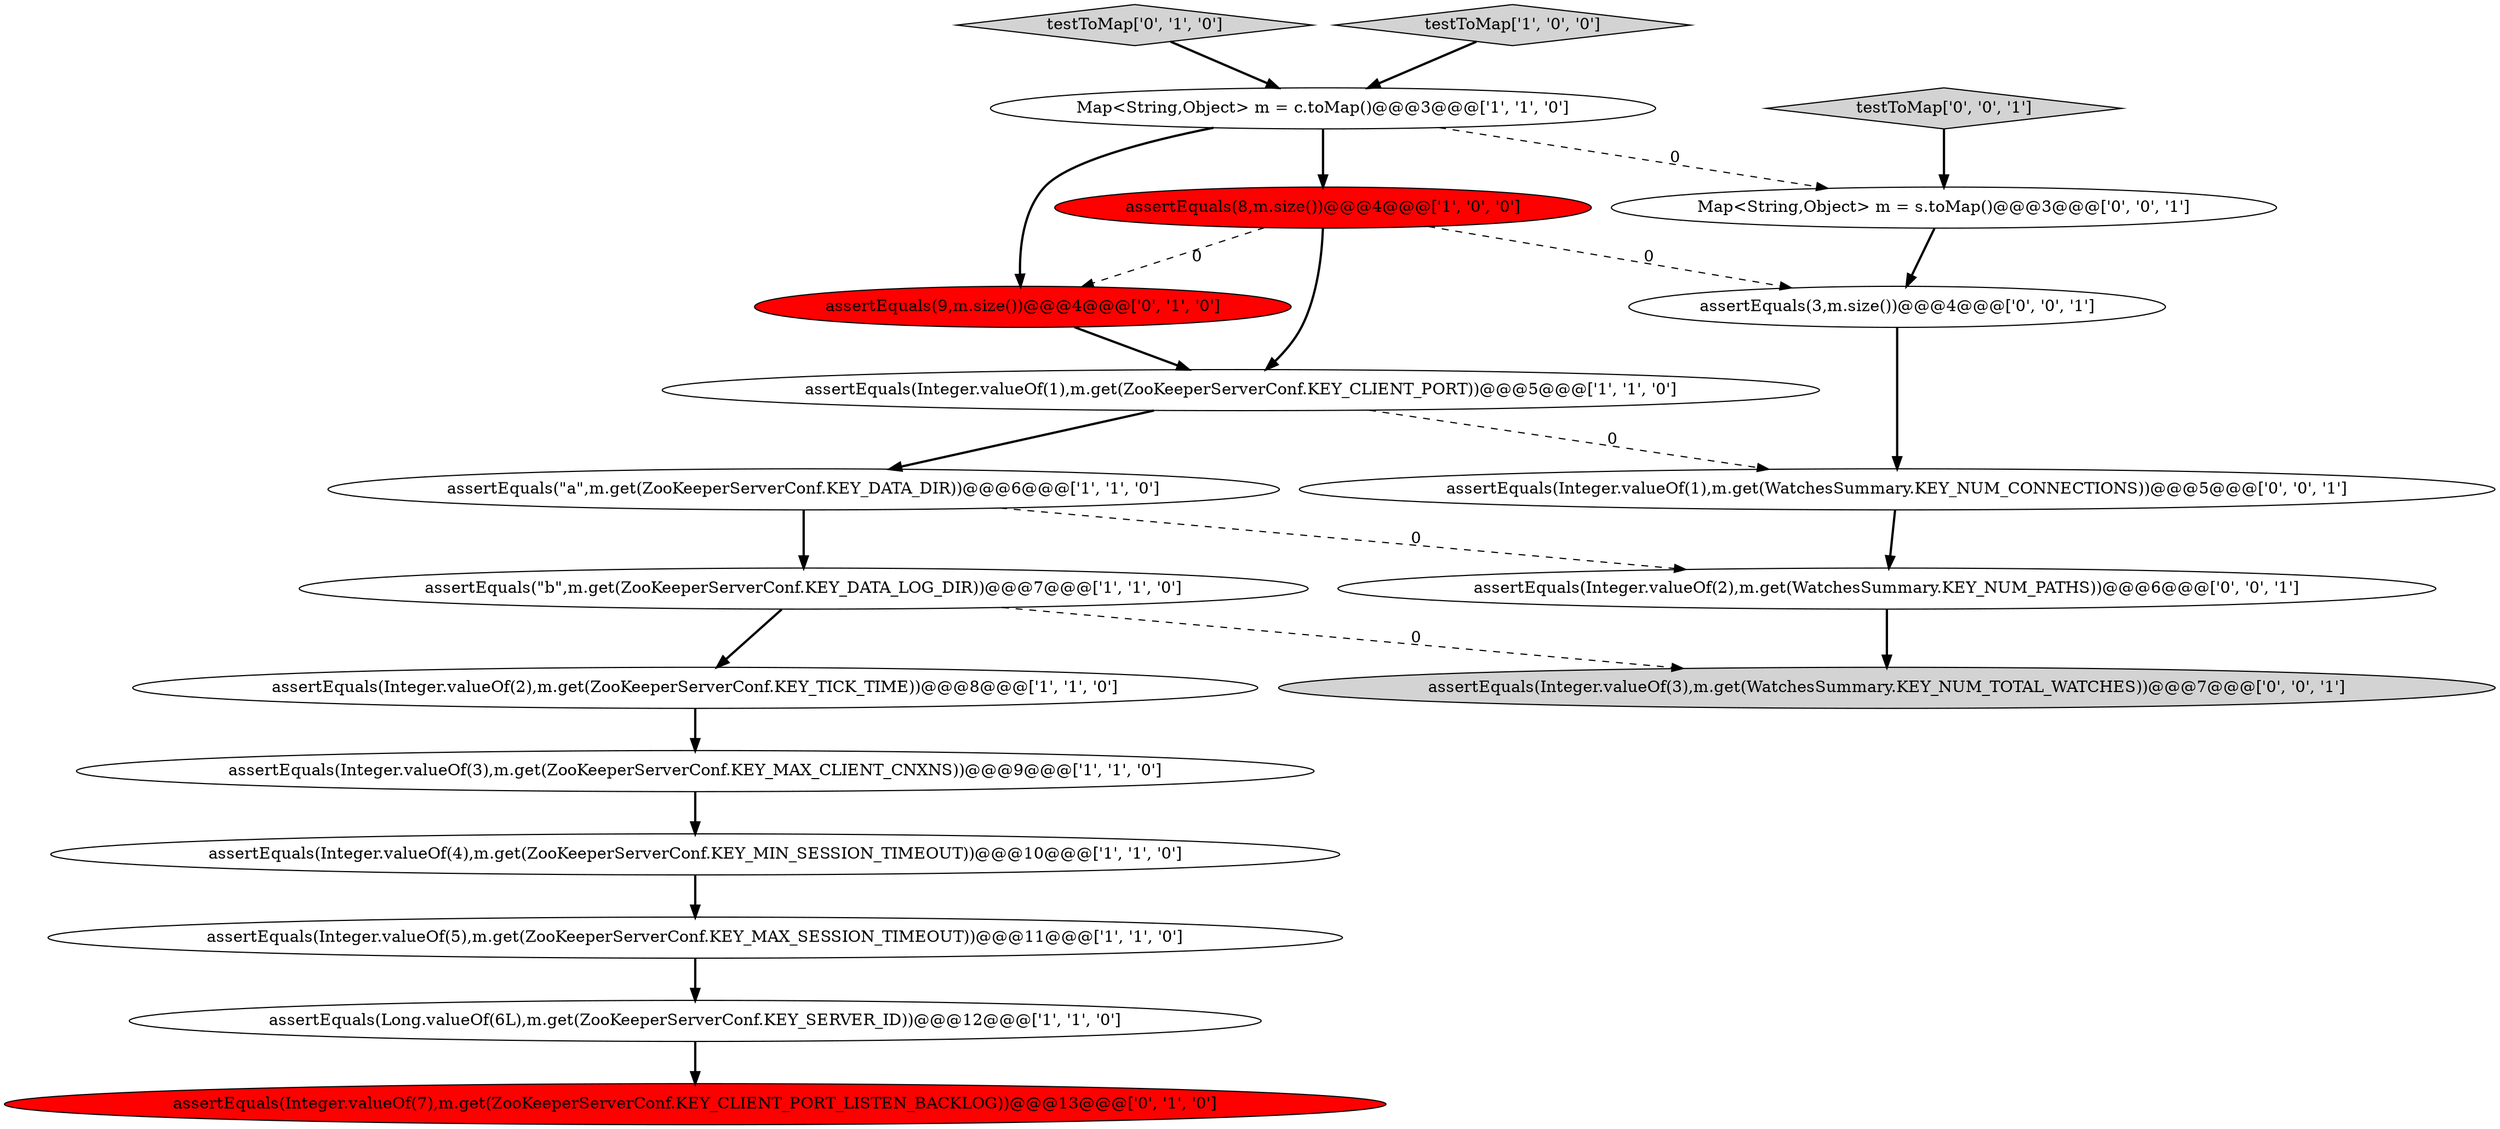 digraph {
13 [style = filled, label = "testToMap['0', '1', '0']", fillcolor = lightgray, shape = diamond image = "AAA0AAABBB2BBB"];
15 [style = filled, label = "assertEquals(Integer.valueOf(3),m.get(WatchesSummary.KEY_NUM_TOTAL_WATCHES))@@@7@@@['0', '0', '1']", fillcolor = lightgray, shape = ellipse image = "AAA0AAABBB3BBB"];
2 [style = filled, label = "testToMap['1', '0', '0']", fillcolor = lightgray, shape = diamond image = "AAA0AAABBB1BBB"];
11 [style = filled, label = "assertEquals(Integer.valueOf(7),m.get(ZooKeeperServerConf.KEY_CLIENT_PORT_LISTEN_BACKLOG))@@@13@@@['0', '1', '0']", fillcolor = red, shape = ellipse image = "AAA1AAABBB2BBB"];
19 [style = filled, label = "assertEquals(Integer.valueOf(2),m.get(WatchesSummary.KEY_NUM_PATHS))@@@6@@@['0', '0', '1']", fillcolor = white, shape = ellipse image = "AAA0AAABBB3BBB"];
18 [style = filled, label = "assertEquals(Integer.valueOf(1),m.get(WatchesSummary.KEY_NUM_CONNECTIONS))@@@5@@@['0', '0', '1']", fillcolor = white, shape = ellipse image = "AAA0AAABBB3BBB"];
4 [style = filled, label = "assertEquals(Integer.valueOf(1),m.get(ZooKeeperServerConf.KEY_CLIENT_PORT))@@@5@@@['1', '1', '0']", fillcolor = white, shape = ellipse image = "AAA0AAABBB1BBB"];
7 [style = filled, label = "assertEquals(Integer.valueOf(2),m.get(ZooKeeperServerConf.KEY_TICK_TIME))@@@8@@@['1', '1', '0']", fillcolor = white, shape = ellipse image = "AAA0AAABBB1BBB"];
9 [style = filled, label = "assertEquals(\"b\",m.get(ZooKeeperServerConf.KEY_DATA_LOG_DIR))@@@7@@@['1', '1', '0']", fillcolor = white, shape = ellipse image = "AAA0AAABBB1BBB"];
3 [style = filled, label = "assertEquals(\"a\",m.get(ZooKeeperServerConf.KEY_DATA_DIR))@@@6@@@['1', '1', '0']", fillcolor = white, shape = ellipse image = "AAA0AAABBB1BBB"];
8 [style = filled, label = "assertEquals(Integer.valueOf(4),m.get(ZooKeeperServerConf.KEY_MIN_SESSION_TIMEOUT))@@@10@@@['1', '1', '0']", fillcolor = white, shape = ellipse image = "AAA0AAABBB1BBB"];
10 [style = filled, label = "assertEquals(Integer.valueOf(3),m.get(ZooKeeperServerConf.KEY_MAX_CLIENT_CNXNS))@@@9@@@['1', '1', '0']", fillcolor = white, shape = ellipse image = "AAA0AAABBB1BBB"];
12 [style = filled, label = "assertEquals(9,m.size())@@@4@@@['0', '1', '0']", fillcolor = red, shape = ellipse image = "AAA1AAABBB2BBB"];
6 [style = filled, label = "assertEquals(Long.valueOf(6L),m.get(ZooKeeperServerConf.KEY_SERVER_ID))@@@12@@@['1', '1', '0']", fillcolor = white, shape = ellipse image = "AAA0AAABBB1BBB"];
14 [style = filled, label = "Map<String,Object> m = s.toMap()@@@3@@@['0', '0', '1']", fillcolor = white, shape = ellipse image = "AAA0AAABBB3BBB"];
16 [style = filled, label = "testToMap['0', '0', '1']", fillcolor = lightgray, shape = diamond image = "AAA0AAABBB3BBB"];
17 [style = filled, label = "assertEquals(3,m.size())@@@4@@@['0', '0', '1']", fillcolor = white, shape = ellipse image = "AAA0AAABBB3BBB"];
1 [style = filled, label = "assertEquals(8,m.size())@@@4@@@['1', '0', '0']", fillcolor = red, shape = ellipse image = "AAA1AAABBB1BBB"];
0 [style = filled, label = "Map<String,Object> m = c.toMap()@@@3@@@['1', '1', '0']", fillcolor = white, shape = ellipse image = "AAA0AAABBB1BBB"];
5 [style = filled, label = "assertEquals(Integer.valueOf(5),m.get(ZooKeeperServerConf.KEY_MAX_SESSION_TIMEOUT))@@@11@@@['1', '1', '0']", fillcolor = white, shape = ellipse image = "AAA0AAABBB1BBB"];
4->18 [style = dashed, label="0"];
4->3 [style = bold, label=""];
1->4 [style = bold, label=""];
7->10 [style = bold, label=""];
0->12 [style = bold, label=""];
18->19 [style = bold, label=""];
14->17 [style = bold, label=""];
9->7 [style = bold, label=""];
3->19 [style = dashed, label="0"];
3->9 [style = bold, label=""];
0->14 [style = dashed, label="0"];
1->12 [style = dashed, label="0"];
2->0 [style = bold, label=""];
1->17 [style = dashed, label="0"];
5->6 [style = bold, label=""];
10->8 [style = bold, label=""];
8->5 [style = bold, label=""];
12->4 [style = bold, label=""];
9->15 [style = dashed, label="0"];
0->1 [style = bold, label=""];
6->11 [style = bold, label=""];
16->14 [style = bold, label=""];
19->15 [style = bold, label=""];
17->18 [style = bold, label=""];
13->0 [style = bold, label=""];
}
